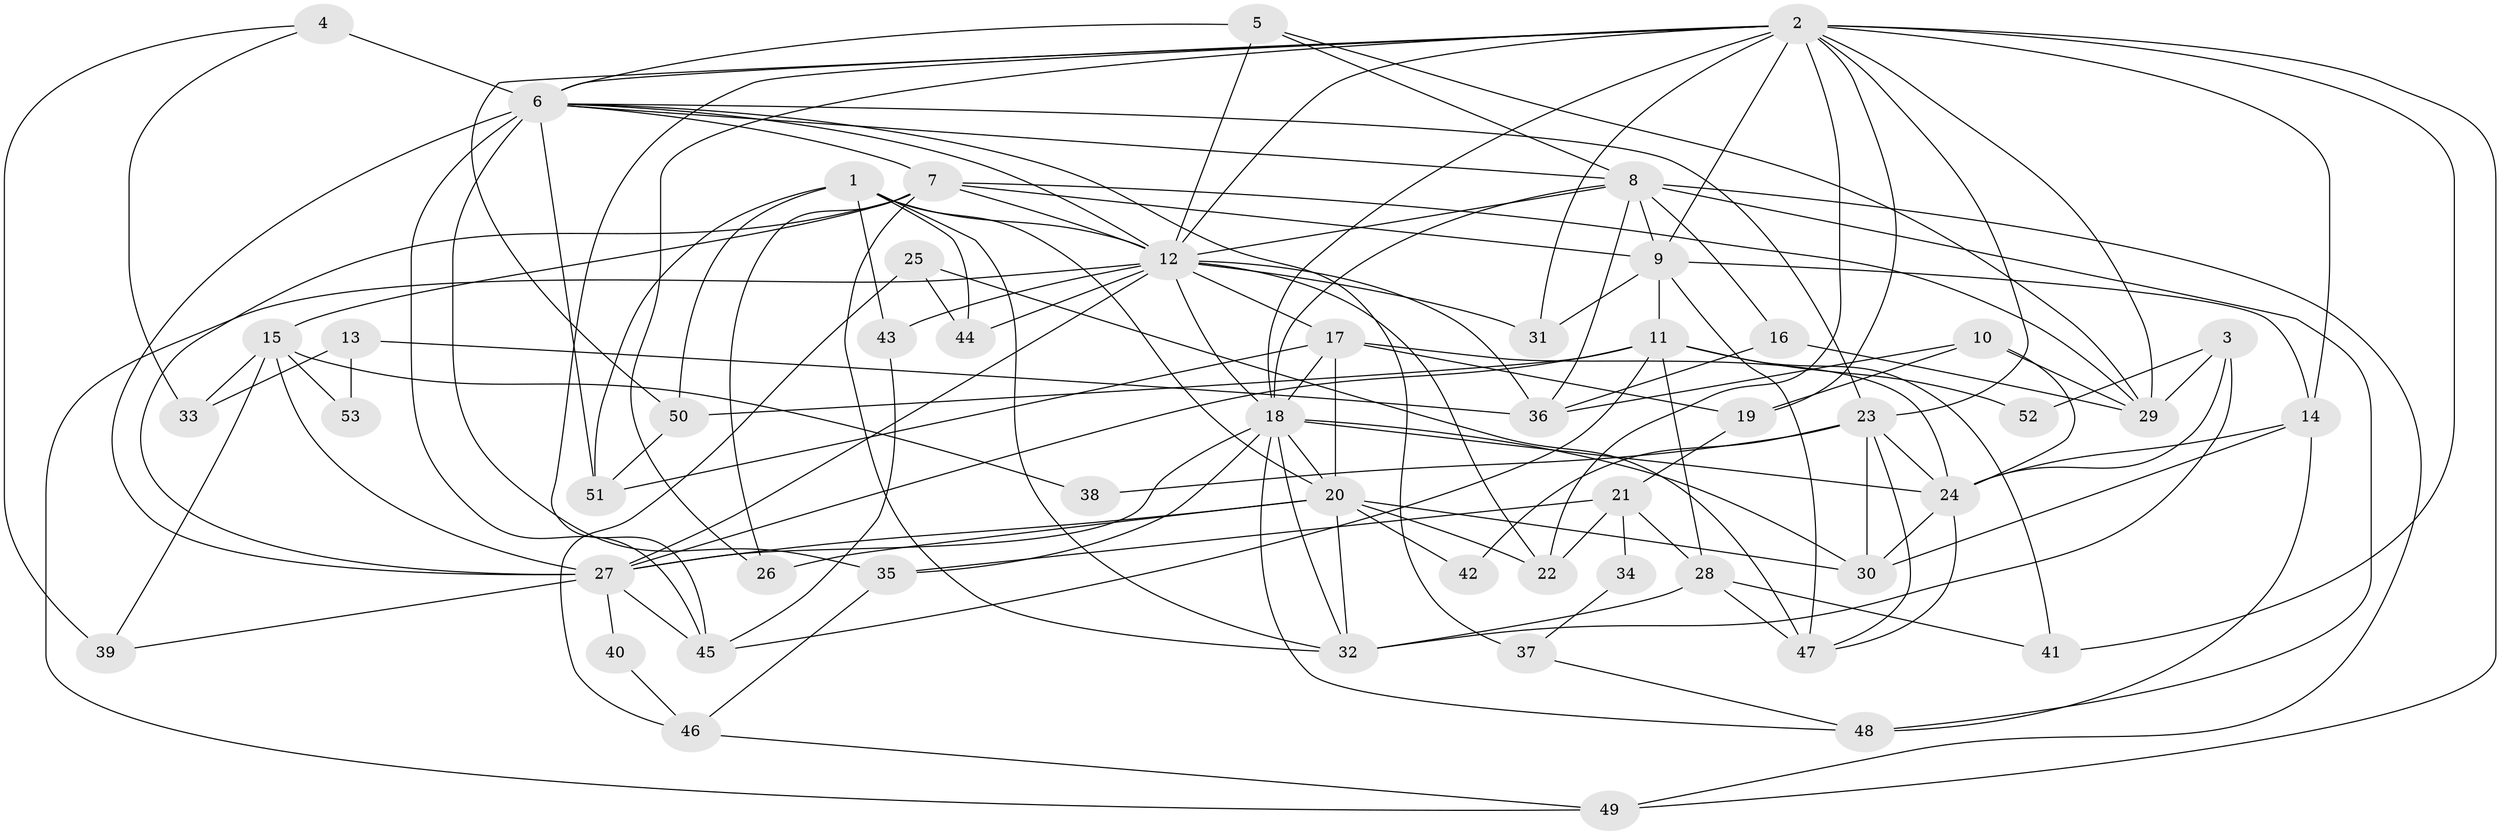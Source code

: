 // original degree distribution, {4: 0.2641509433962264, 5: 0.2358490566037736, 3: 0.3018867924528302, 6: 0.10377358490566038, 2: 0.08490566037735849, 7: 0.009433962264150943}
// Generated by graph-tools (version 1.1) at 2025/51/03/04/25 22:51:02]
// undirected, 53 vertices, 138 edges
graph export_dot {
  node [color=gray90,style=filled];
  1;
  2;
  3;
  4;
  5;
  6;
  7;
  8;
  9;
  10;
  11;
  12;
  13;
  14;
  15;
  16;
  17;
  18;
  19;
  20;
  21;
  22;
  23;
  24;
  25;
  26;
  27;
  28;
  29;
  30;
  31;
  32;
  33;
  34;
  35;
  36;
  37;
  38;
  39;
  40;
  41;
  42;
  43;
  44;
  45;
  46;
  47;
  48;
  49;
  50;
  51;
  52;
  53;
  1 -- 12 [weight=2.0];
  1 -- 20 [weight=1.0];
  1 -- 32 [weight=1.0];
  1 -- 43 [weight=1.0];
  1 -- 44 [weight=1.0];
  1 -- 50 [weight=1.0];
  1 -- 51 [weight=1.0];
  2 -- 6 [weight=1.0];
  2 -- 9 [weight=1.0];
  2 -- 12 [weight=2.0];
  2 -- 14 [weight=2.0];
  2 -- 18 [weight=1.0];
  2 -- 19 [weight=1.0];
  2 -- 22 [weight=1.0];
  2 -- 23 [weight=1.0];
  2 -- 26 [weight=1.0];
  2 -- 29 [weight=1.0];
  2 -- 31 [weight=1.0];
  2 -- 41 [weight=1.0];
  2 -- 45 [weight=1.0];
  2 -- 49 [weight=1.0];
  2 -- 50 [weight=1.0];
  3 -- 24 [weight=2.0];
  3 -- 29 [weight=2.0];
  3 -- 32 [weight=1.0];
  3 -- 52 [weight=1.0];
  4 -- 6 [weight=2.0];
  4 -- 33 [weight=1.0];
  4 -- 39 [weight=1.0];
  5 -- 6 [weight=1.0];
  5 -- 8 [weight=1.0];
  5 -- 12 [weight=1.0];
  5 -- 29 [weight=1.0];
  6 -- 7 [weight=2.0];
  6 -- 8 [weight=1.0];
  6 -- 12 [weight=1.0];
  6 -- 23 [weight=1.0];
  6 -- 27 [weight=1.0];
  6 -- 35 [weight=1.0];
  6 -- 37 [weight=2.0];
  6 -- 45 [weight=1.0];
  6 -- 51 [weight=1.0];
  7 -- 9 [weight=1.0];
  7 -- 12 [weight=1.0];
  7 -- 15 [weight=1.0];
  7 -- 26 [weight=1.0];
  7 -- 27 [weight=1.0];
  7 -- 29 [weight=1.0];
  7 -- 32 [weight=1.0];
  8 -- 9 [weight=2.0];
  8 -- 12 [weight=1.0];
  8 -- 16 [weight=1.0];
  8 -- 18 [weight=1.0];
  8 -- 36 [weight=1.0];
  8 -- 48 [weight=1.0];
  8 -- 49 [weight=1.0];
  9 -- 11 [weight=1.0];
  9 -- 14 [weight=1.0];
  9 -- 31 [weight=1.0];
  9 -- 47 [weight=1.0];
  10 -- 19 [weight=1.0];
  10 -- 24 [weight=1.0];
  10 -- 29 [weight=1.0];
  10 -- 36 [weight=1.0];
  11 -- 27 [weight=1.0];
  11 -- 28 [weight=2.0];
  11 -- 41 [weight=1.0];
  11 -- 45 [weight=1.0];
  11 -- 50 [weight=1.0];
  11 -- 52 [weight=1.0];
  12 -- 17 [weight=1.0];
  12 -- 18 [weight=2.0];
  12 -- 22 [weight=1.0];
  12 -- 27 [weight=1.0];
  12 -- 31 [weight=1.0];
  12 -- 36 [weight=1.0];
  12 -- 43 [weight=1.0];
  12 -- 44 [weight=1.0];
  12 -- 49 [weight=1.0];
  13 -- 33 [weight=1.0];
  13 -- 36 [weight=1.0];
  13 -- 53 [weight=1.0];
  14 -- 24 [weight=1.0];
  14 -- 30 [weight=1.0];
  14 -- 48 [weight=1.0];
  15 -- 27 [weight=1.0];
  15 -- 33 [weight=1.0];
  15 -- 38 [weight=1.0];
  15 -- 39 [weight=1.0];
  15 -- 53 [weight=1.0];
  16 -- 29 [weight=1.0];
  16 -- 36 [weight=1.0];
  17 -- 18 [weight=1.0];
  17 -- 19 [weight=1.0];
  17 -- 20 [weight=1.0];
  17 -- 24 [weight=2.0];
  17 -- 51 [weight=1.0];
  18 -- 20 [weight=3.0];
  18 -- 24 [weight=2.0];
  18 -- 27 [weight=2.0];
  18 -- 30 [weight=1.0];
  18 -- 32 [weight=1.0];
  18 -- 35 [weight=1.0];
  18 -- 48 [weight=1.0];
  19 -- 21 [weight=1.0];
  20 -- 22 [weight=1.0];
  20 -- 26 [weight=1.0];
  20 -- 27 [weight=1.0];
  20 -- 30 [weight=1.0];
  20 -- 32 [weight=1.0];
  20 -- 42 [weight=1.0];
  21 -- 22 [weight=1.0];
  21 -- 28 [weight=1.0];
  21 -- 34 [weight=1.0];
  21 -- 35 [weight=1.0];
  23 -- 24 [weight=2.0];
  23 -- 30 [weight=1.0];
  23 -- 38 [weight=1.0];
  23 -- 42 [weight=1.0];
  23 -- 47 [weight=1.0];
  24 -- 30 [weight=1.0];
  24 -- 47 [weight=1.0];
  25 -- 44 [weight=1.0];
  25 -- 46 [weight=1.0];
  25 -- 47 [weight=1.0];
  27 -- 39 [weight=1.0];
  27 -- 40 [weight=1.0];
  27 -- 45 [weight=1.0];
  28 -- 32 [weight=1.0];
  28 -- 41 [weight=1.0];
  28 -- 47 [weight=1.0];
  34 -- 37 [weight=1.0];
  35 -- 46 [weight=1.0];
  37 -- 48 [weight=1.0];
  40 -- 46 [weight=1.0];
  43 -- 45 [weight=1.0];
  46 -- 49 [weight=1.0];
  50 -- 51 [weight=1.0];
}
